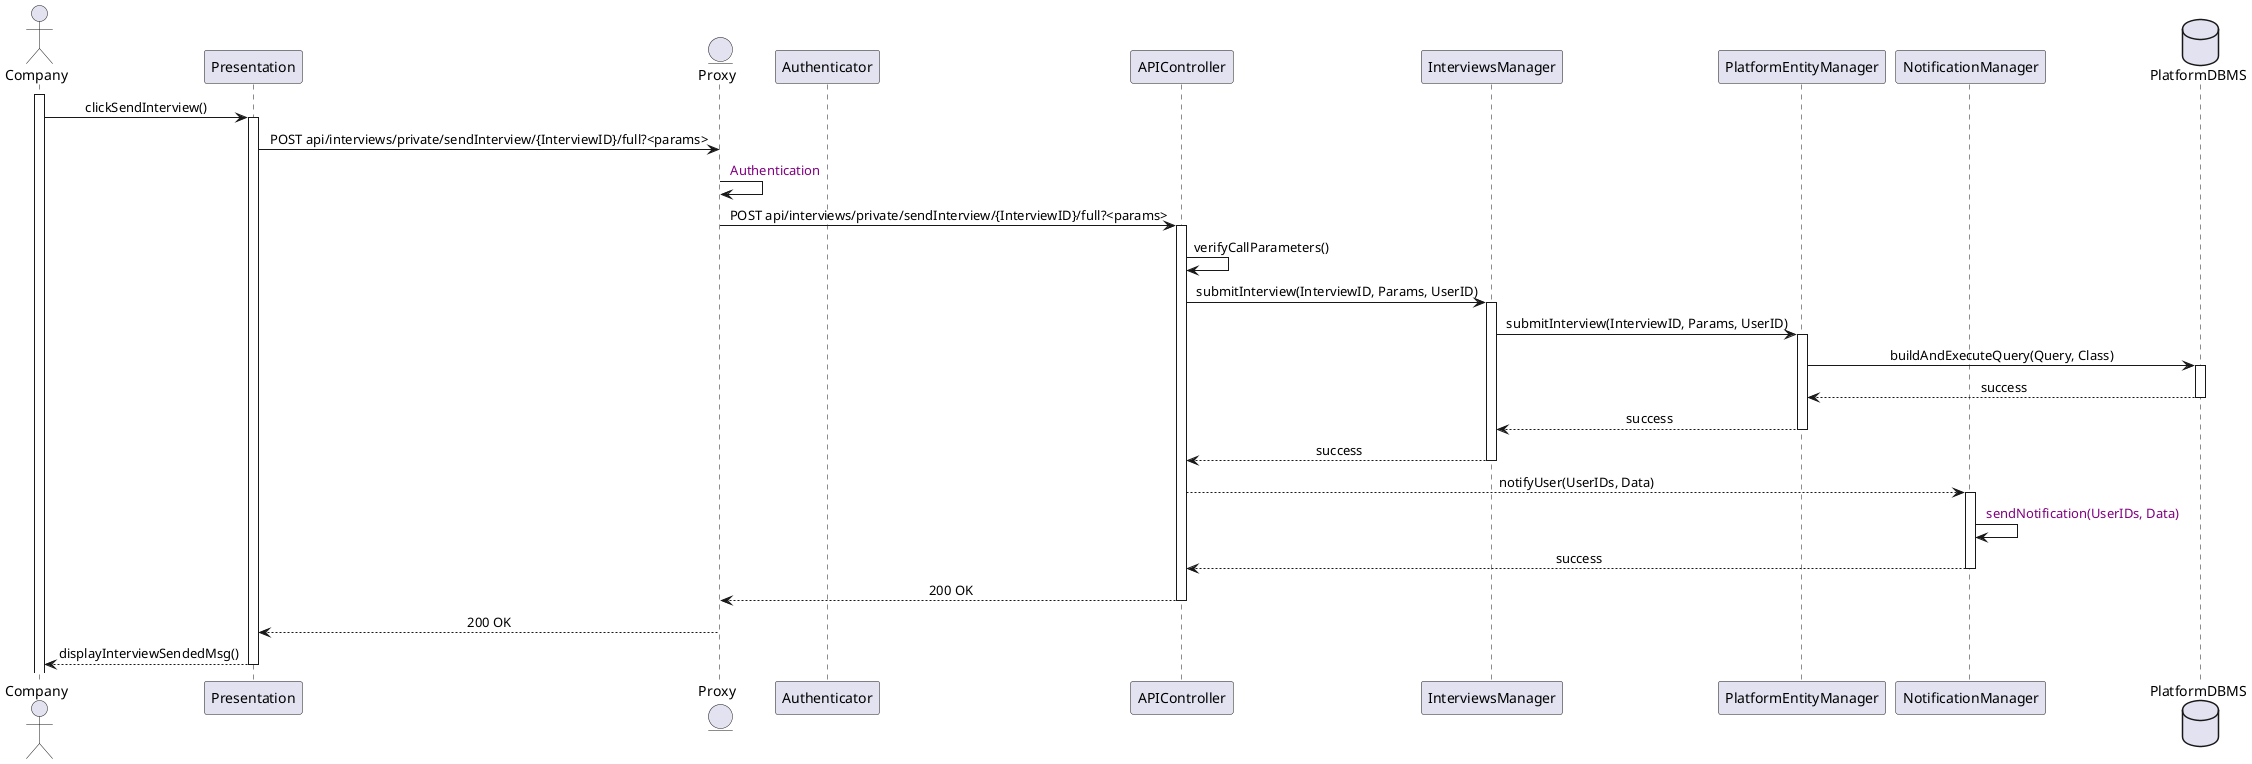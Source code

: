 @startuml CompanySubmitsInterview
skinparam sequenceMessageAlign center
actor       Company
participant Presentation
entity      Proxy
participant Authenticator
participant APIController
participant InterviewsManager
participant PlatformEntityManager
participant NotificationManager 
database    PlatformDBMS

activate Company
Company -> Presentation : clickSendInterview()
activate Presentation
Presentation -> Proxy : POST api/interviews/private/sendInterview/{InterviewID}/full?<params>
Proxy -> Proxy : <color:purple> Authentication
Proxy -> APIController : POST api/interviews/private/sendInterview/{InterviewID}/full?<params>
activate APIController
APIController -> APIController : verifyCallParameters()
APIController -> InterviewsManager : submitInterview(InterviewID, Params, UserID)
activate InterviewsManager
InterviewsManager -> PlatformEntityManager : submitInterview(InterviewID, Params, UserID)
activate PlatformEntityManager
PlatformEntityManager -> PlatformDBMS : buildAndExecuteQuery(Query, Class)
activate PlatformDBMS
PlatformDBMS --> PlatformEntityManager : success
deactivate PlatformDBMS
PlatformEntityManager --> InterviewsManager : success
deactivate PlatformEntityManager
InterviewsManager --> APIController : success
deactivate InterviewsManager
APIController --> NotificationManager : notifyUser(UserIDs, Data)
activate NotificationManager
NotificationManager -> NotificationManager : <color:purple> sendNotification(UserIDs, Data)
NotificationManager --> APIController : success
deactivate NotificationManager
APIController --> Proxy : 200 OK
deactivate APIController
Proxy --> Presentation : 200 OK
deactivate Proxy
Presentation --> Company : displayInterviewSendedMsg()
deactivate Presentation





